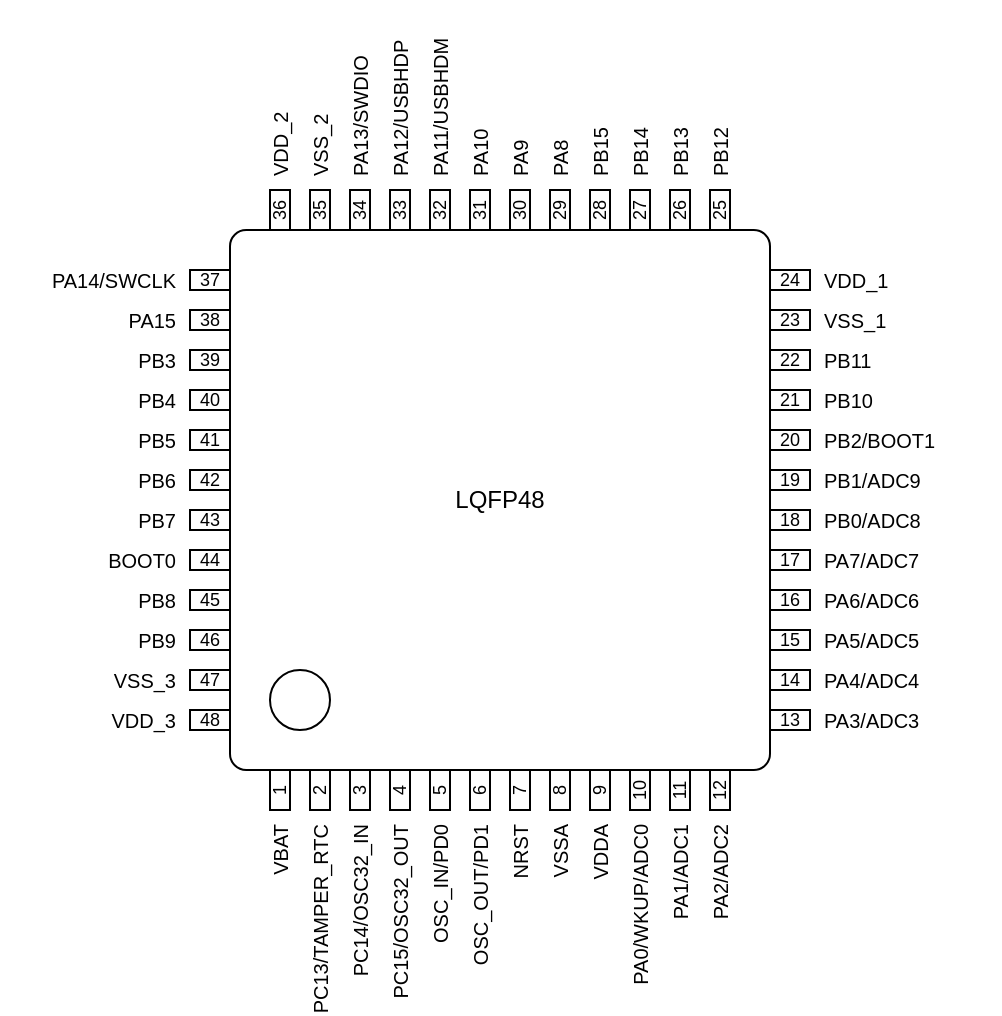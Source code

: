 <mxfile compressed="false" version="16.6.3" type="device">
  <diagram id="V7kmkY9NSwHtBkVhqWT6" name="Page-1">
    <mxGraphModel dx="868" dy="840" grid="1" gridSize="10" guides="1" tooltips="1" connect="1" arrows="1" fold="1" page="0" pageScale="1" pageWidth="850" pageHeight="1100" math="0" shadow="0">
      <root>
        <mxCell id="0" />
        <mxCell id="1" parent="0" />
        <mxCell id="TCcXrP6zRpi_xGmwIZ3W-1" value="LQFP48" style="rounded=1;whiteSpace=wrap;html=1;arcSize=3;fontStyle=0;fontFamily=Arial;" vertex="1" parent="1">
          <mxGeometry x="320" y="110" width="270" height="270" as="geometry" />
        </mxCell>
        <mxCell id="TCcXrP6zRpi_xGmwIZ3W-4" value="37" style="rounded=0;whiteSpace=wrap;html=1;verticalAlign=middle;fontSize=9;fontStyle=0;fontFamily=Arial;" vertex="1" parent="1">
          <mxGeometry x="300" y="130" width="20" height="10" as="geometry" />
        </mxCell>
        <mxCell id="TCcXrP6zRpi_xGmwIZ3W-5" value="38" style="rounded=0;whiteSpace=wrap;html=1;verticalAlign=middle;fontSize=9;fontStyle=0;fontFamily=Arial;" vertex="1" parent="1">
          <mxGeometry x="300" y="150" width="20" height="10" as="geometry" />
        </mxCell>
        <mxCell id="TCcXrP6zRpi_xGmwIZ3W-6" value="39" style="rounded=0;whiteSpace=wrap;html=1;verticalAlign=middle;fontSize=9;fontStyle=0;fontFamily=Arial;" vertex="1" parent="1">
          <mxGeometry x="300" y="170" width="20" height="10" as="geometry" />
        </mxCell>
        <mxCell id="TCcXrP6zRpi_xGmwIZ3W-7" value="40" style="rounded=0;whiteSpace=wrap;html=1;verticalAlign=middle;fontSize=9;fontStyle=0;fontFamily=Arial;" vertex="1" parent="1">
          <mxGeometry x="300" y="190" width="20" height="10" as="geometry" />
        </mxCell>
        <mxCell id="TCcXrP6zRpi_xGmwIZ3W-8" value="41" style="rounded=0;whiteSpace=wrap;html=1;verticalAlign=middle;fontSize=9;fontStyle=0;fontFamily=Arial;" vertex="1" parent="1">
          <mxGeometry x="300" y="210" width="20" height="10" as="geometry" />
        </mxCell>
        <mxCell id="TCcXrP6zRpi_xGmwIZ3W-9" value="42" style="rounded=0;whiteSpace=wrap;html=1;verticalAlign=middle;fontSize=9;fontStyle=0;fontFamily=Arial;" vertex="1" parent="1">
          <mxGeometry x="300" y="230" width="20" height="10" as="geometry" />
        </mxCell>
        <mxCell id="TCcXrP6zRpi_xGmwIZ3W-10" value="43" style="rounded=0;whiteSpace=wrap;html=1;verticalAlign=middle;fontSize=9;fontStyle=0;fontFamily=Arial;" vertex="1" parent="1">
          <mxGeometry x="300" y="250" width="20" height="10" as="geometry" />
        </mxCell>
        <mxCell id="TCcXrP6zRpi_xGmwIZ3W-11" value="44" style="rounded=0;whiteSpace=wrap;html=1;verticalAlign=middle;fontSize=9;fontStyle=0;fontFamily=Arial;" vertex="1" parent="1">
          <mxGeometry x="300" y="270" width="20" height="10" as="geometry" />
        </mxCell>
        <mxCell id="TCcXrP6zRpi_xGmwIZ3W-12" value="45" style="rounded=0;whiteSpace=wrap;html=1;verticalAlign=middle;fontSize=9;fontStyle=0;fontFamily=Arial;" vertex="1" parent="1">
          <mxGeometry x="300" y="290" width="20" height="10" as="geometry" />
        </mxCell>
        <mxCell id="TCcXrP6zRpi_xGmwIZ3W-13" value="46" style="rounded=0;whiteSpace=wrap;html=1;verticalAlign=middle;fontSize=9;fontStyle=0;fontFamily=Arial;" vertex="1" parent="1">
          <mxGeometry x="300" y="310" width="20" height="10" as="geometry" />
        </mxCell>
        <mxCell id="TCcXrP6zRpi_xGmwIZ3W-14" value="47" style="rounded=0;whiteSpace=wrap;html=1;verticalAlign=middle;fontSize=9;fontStyle=0;fontFamily=Arial;" vertex="1" parent="1">
          <mxGeometry x="300" y="330" width="20" height="10" as="geometry" />
        </mxCell>
        <mxCell id="TCcXrP6zRpi_xGmwIZ3W-15" value="48" style="rounded=0;whiteSpace=wrap;html=1;verticalAlign=middle;fontSize=9;fontStyle=0;fontFamily=Arial;" vertex="1" parent="1">
          <mxGeometry x="300" y="350" width="20" height="10" as="geometry" />
        </mxCell>
        <mxCell id="TCcXrP6zRpi_xGmwIZ3W-16" value="" style="ellipse;whiteSpace=wrap;html=1;fontSize=9;fontStyle=0;fontFamily=Arial;" vertex="1" parent="1">
          <mxGeometry x="340" y="330" width="30" height="30" as="geometry" />
        </mxCell>
        <mxCell id="TCcXrP6zRpi_xGmwIZ3W-17" value="24" style="rounded=0;whiteSpace=wrap;html=1;verticalAlign=middle;fontSize=9;fontStyle=0;fontFamily=Arial;" vertex="1" parent="1">
          <mxGeometry x="590" y="130" width="20" height="10" as="geometry" />
        </mxCell>
        <mxCell id="TCcXrP6zRpi_xGmwIZ3W-18" value="23" style="rounded=0;whiteSpace=wrap;html=1;verticalAlign=middle;fontSize=9;fontStyle=0;fontFamily=Arial;" vertex="1" parent="1">
          <mxGeometry x="590" y="150" width="20" height="10" as="geometry" />
        </mxCell>
        <mxCell id="TCcXrP6zRpi_xGmwIZ3W-19" value="22" style="rounded=0;whiteSpace=wrap;html=1;verticalAlign=middle;fontSize=9;fontStyle=0;fontFamily=Arial;" vertex="1" parent="1">
          <mxGeometry x="590" y="170" width="20" height="10" as="geometry" />
        </mxCell>
        <mxCell id="TCcXrP6zRpi_xGmwIZ3W-20" value="21" style="rounded=0;whiteSpace=wrap;html=1;verticalAlign=middle;fontSize=9;fontStyle=0;fontFamily=Arial;" vertex="1" parent="1">
          <mxGeometry x="590" y="190" width="20" height="10" as="geometry" />
        </mxCell>
        <mxCell id="TCcXrP6zRpi_xGmwIZ3W-21" value="20" style="rounded=0;whiteSpace=wrap;html=1;verticalAlign=middle;fontSize=9;fontStyle=0;fontFamily=Arial;" vertex="1" parent="1">
          <mxGeometry x="590" y="210" width="20" height="10" as="geometry" />
        </mxCell>
        <mxCell id="TCcXrP6zRpi_xGmwIZ3W-22" value="19" style="rounded=0;whiteSpace=wrap;html=1;verticalAlign=middle;fontSize=9;fontStyle=0;fontFamily=Arial;" vertex="1" parent="1">
          <mxGeometry x="590" y="230" width="20" height="10" as="geometry" />
        </mxCell>
        <mxCell id="TCcXrP6zRpi_xGmwIZ3W-23" value="18" style="rounded=0;whiteSpace=wrap;html=1;verticalAlign=middle;fontSize=9;fontStyle=0;fontFamily=Arial;" vertex="1" parent="1">
          <mxGeometry x="590" y="250" width="20" height="10" as="geometry" />
        </mxCell>
        <mxCell id="TCcXrP6zRpi_xGmwIZ3W-24" value="17" style="rounded=0;whiteSpace=wrap;html=1;verticalAlign=middle;fontSize=9;fontStyle=0;fontFamily=Arial;" vertex="1" parent="1">
          <mxGeometry x="590" y="270" width="20" height="10" as="geometry" />
        </mxCell>
        <mxCell id="TCcXrP6zRpi_xGmwIZ3W-25" value="16" style="rounded=0;whiteSpace=wrap;html=1;verticalAlign=middle;fontSize=9;fontStyle=0;fontFamily=Arial;" vertex="1" parent="1">
          <mxGeometry x="590" y="290" width="20" height="10" as="geometry" />
        </mxCell>
        <mxCell id="TCcXrP6zRpi_xGmwIZ3W-26" value="15" style="rounded=0;whiteSpace=wrap;html=1;verticalAlign=middle;fontSize=9;fontStyle=0;fontFamily=Arial;" vertex="1" parent="1">
          <mxGeometry x="590" y="310" width="20" height="10" as="geometry" />
        </mxCell>
        <mxCell id="TCcXrP6zRpi_xGmwIZ3W-27" value="14" style="rounded=0;whiteSpace=wrap;html=1;verticalAlign=middle;fontSize=9;fontStyle=0;fontFamily=Arial;" vertex="1" parent="1">
          <mxGeometry x="590" y="330" width="20" height="10" as="geometry" />
        </mxCell>
        <mxCell id="TCcXrP6zRpi_xGmwIZ3W-28" value="13" style="rounded=0;whiteSpace=wrap;html=1;verticalAlign=middle;fontSize=9;fontStyle=0;fontFamily=Arial;" vertex="1" parent="1">
          <mxGeometry x="590" y="350" width="20" height="10" as="geometry" />
        </mxCell>
        <mxCell id="TCcXrP6zRpi_xGmwIZ3W-31" value="1" style="rounded=0;whiteSpace=wrap;html=1;fontSize=9;horizontal=0;fillColor=none;fontStyle=0;fontFamily=Arial;" vertex="1" parent="1">
          <mxGeometry x="340" y="380" width="10" height="20" as="geometry" />
        </mxCell>
        <mxCell id="TCcXrP6zRpi_xGmwIZ3W-32" value="2" style="rounded=0;whiteSpace=wrap;html=1;fontSize=9;horizontal=0;gradientColor=none;fontStyle=0;fontFamily=Arial;" vertex="1" parent="1">
          <mxGeometry x="360" y="380" width="10" height="20" as="geometry" />
        </mxCell>
        <mxCell id="TCcXrP6zRpi_xGmwIZ3W-33" value="3" style="rounded=0;whiteSpace=wrap;html=1;fontSize=9;horizontal=0;fontStyle=0;fontFamily=Arial;" vertex="1" parent="1">
          <mxGeometry x="380" y="380" width="10" height="20" as="geometry" />
        </mxCell>
        <mxCell id="TCcXrP6zRpi_xGmwIZ3W-34" value="4" style="rounded=0;whiteSpace=wrap;html=1;fontSize=9;horizontal=0;fontStyle=0;fontFamily=Arial;" vertex="1" parent="1">
          <mxGeometry x="400" y="380" width="10" height="20" as="geometry" />
        </mxCell>
        <mxCell id="TCcXrP6zRpi_xGmwIZ3W-35" value="5" style="rounded=0;whiteSpace=wrap;html=1;fontSize=9;horizontal=0;fontStyle=0;fontFamily=Arial;" vertex="1" parent="1">
          <mxGeometry x="420" y="380" width="10" height="20" as="geometry" />
        </mxCell>
        <mxCell id="TCcXrP6zRpi_xGmwIZ3W-36" value="6" style="rounded=0;whiteSpace=wrap;html=1;fontSize=9;horizontal=0;fontStyle=0;fontFamily=Arial;" vertex="1" parent="1">
          <mxGeometry x="440" y="380" width="10" height="20" as="geometry" />
        </mxCell>
        <mxCell id="TCcXrP6zRpi_xGmwIZ3W-37" value="7" style="rounded=0;whiteSpace=wrap;html=1;fontSize=9;horizontal=0;fontStyle=0;fontFamily=Arial;" vertex="1" parent="1">
          <mxGeometry x="460" y="380" width="10" height="20" as="geometry" />
        </mxCell>
        <mxCell id="TCcXrP6zRpi_xGmwIZ3W-38" value="8" style="rounded=0;whiteSpace=wrap;html=1;fontSize=9;horizontal=0;fontStyle=0;fontFamily=Arial;" vertex="1" parent="1">
          <mxGeometry x="480" y="380" width="10" height="20" as="geometry" />
        </mxCell>
        <mxCell id="TCcXrP6zRpi_xGmwIZ3W-39" value="9" style="rounded=0;whiteSpace=wrap;html=1;fontSize=9;horizontal=0;fontStyle=0;fontFamily=Arial;" vertex="1" parent="1">
          <mxGeometry x="500" y="380" width="10" height="20" as="geometry" />
        </mxCell>
        <mxCell id="TCcXrP6zRpi_xGmwIZ3W-40" value="10" style="rounded=0;whiteSpace=wrap;html=1;fontSize=9;horizontal=0;fontStyle=0;fontFamily=Arial;" vertex="1" parent="1">
          <mxGeometry x="520" y="380" width="10" height="20" as="geometry" />
        </mxCell>
        <mxCell id="TCcXrP6zRpi_xGmwIZ3W-41" value="11" style="rounded=0;whiteSpace=wrap;html=1;fontSize=9;horizontal=0;fontStyle=0;fontFamily=Arial;" vertex="1" parent="1">
          <mxGeometry x="540" y="380" width="10" height="20" as="geometry" />
        </mxCell>
        <mxCell id="TCcXrP6zRpi_xGmwIZ3W-42" value="12" style="rounded=0;whiteSpace=wrap;html=1;fontSize=9;horizontal=0;fontStyle=0;fontFamily=Arial;" vertex="1" parent="1">
          <mxGeometry x="560" y="380" width="10" height="20" as="geometry" />
        </mxCell>
        <mxCell id="TCcXrP6zRpi_xGmwIZ3W-45" value="36" style="rounded=0;whiteSpace=wrap;html=1;fontSize=9;horizontal=0;fontStyle=0;fontFamily=Arial;" vertex="1" parent="1">
          <mxGeometry x="340" y="90" width="10" height="20" as="geometry" />
        </mxCell>
        <mxCell id="TCcXrP6zRpi_xGmwIZ3W-46" value="35" style="rounded=0;whiteSpace=wrap;html=1;fontSize=9;horizontal=0;fontStyle=0;fontFamily=Arial;" vertex="1" parent="1">
          <mxGeometry x="360" y="90" width="10" height="20" as="geometry" />
        </mxCell>
        <mxCell id="TCcXrP6zRpi_xGmwIZ3W-47" value="34" style="rounded=0;whiteSpace=wrap;html=1;fontSize=9;horizontal=0;fontStyle=0;fontFamily=Arial;" vertex="1" parent="1">
          <mxGeometry x="380" y="90" width="10" height="20" as="geometry" />
        </mxCell>
        <mxCell id="TCcXrP6zRpi_xGmwIZ3W-48" value="33" style="rounded=0;whiteSpace=wrap;html=1;fontSize=9;horizontal=0;fontStyle=0;fontFamily=Arial;" vertex="1" parent="1">
          <mxGeometry x="400" y="90" width="10" height="20" as="geometry" />
        </mxCell>
        <mxCell id="TCcXrP6zRpi_xGmwIZ3W-49" value="32" style="rounded=0;whiteSpace=wrap;html=1;fontSize=9;horizontal=0;fontStyle=0;fontFamily=Arial;" vertex="1" parent="1">
          <mxGeometry x="420" y="90" width="10" height="20" as="geometry" />
        </mxCell>
        <mxCell id="TCcXrP6zRpi_xGmwIZ3W-50" value="31" style="rounded=0;whiteSpace=wrap;html=1;fontSize=9;horizontal=0;fontStyle=0;fontFamily=Arial;" vertex="1" parent="1">
          <mxGeometry x="440" y="90" width="10" height="20" as="geometry" />
        </mxCell>
        <mxCell id="TCcXrP6zRpi_xGmwIZ3W-51" value="30" style="rounded=0;whiteSpace=wrap;html=1;fontSize=9;horizontal=0;fontStyle=0;fontFamily=Arial;" vertex="1" parent="1">
          <mxGeometry x="460" y="90" width="10" height="20" as="geometry" />
        </mxCell>
        <mxCell id="TCcXrP6zRpi_xGmwIZ3W-52" value="29" style="rounded=0;whiteSpace=wrap;html=1;fontSize=9;horizontal=0;fontStyle=0;fontFamily=Arial;" vertex="1" parent="1">
          <mxGeometry x="480" y="90" width="10" height="20" as="geometry" />
        </mxCell>
        <mxCell id="TCcXrP6zRpi_xGmwIZ3W-53" value="28" style="rounded=0;whiteSpace=wrap;html=1;fontSize=9;horizontal=0;fontStyle=0;fontFamily=Arial;" vertex="1" parent="1">
          <mxGeometry x="500" y="90" width="10" height="20" as="geometry" />
        </mxCell>
        <mxCell id="TCcXrP6zRpi_xGmwIZ3W-54" value="27" style="rounded=0;whiteSpace=wrap;html=1;fontSize=9;horizontal=0;fontStyle=0;fontFamily=Arial;" vertex="1" parent="1">
          <mxGeometry x="520" y="90" width="10" height="20" as="geometry" />
        </mxCell>
        <mxCell id="TCcXrP6zRpi_xGmwIZ3W-55" value="26" style="rounded=0;whiteSpace=wrap;html=1;fontSize=9;horizontal=0;fontStyle=0;fontFamily=Arial;" vertex="1" parent="1">
          <mxGeometry x="540" y="90" width="10" height="20" as="geometry" />
        </mxCell>
        <mxCell id="TCcXrP6zRpi_xGmwIZ3W-56" value="25" style="rounded=0;whiteSpace=wrap;html=1;fontSize=9;horizontal=0;fontStyle=0;fontFamily=Arial;" vertex="1" parent="1">
          <mxGeometry x="560" y="90" width="10" height="20" as="geometry" />
        </mxCell>
        <mxCell id="TCcXrP6zRpi_xGmwIZ3W-83" value="PC13/TAMPER_RTC" style="text;html=1;strokeColor=none;fillColor=none;align=right;verticalAlign=middle;whiteSpace=wrap;rounded=0;labelBackgroundColor=none;fontSize=10;rotation=-90;fontStyle=0;fontFamily=Arial;" vertex="1" parent="1">
          <mxGeometry x="320" y="440" width="90" height="20" as="geometry" />
        </mxCell>
        <mxCell id="TCcXrP6zRpi_xGmwIZ3W-84" value="PC15/OSC32_OUT" style="text;html=1;strokeColor=none;fillColor=none;align=right;verticalAlign=middle;whiteSpace=wrap;rounded=0;labelBackgroundColor=none;fontSize=10;rotation=-90;fontStyle=0;fontFamily=Arial;" vertex="1" parent="1">
          <mxGeometry x="360" y="440" width="90" height="20" as="geometry" />
        </mxCell>
        <mxCell id="TCcXrP6zRpi_xGmwIZ3W-85" value="OSC_IN/PD0" style="text;html=1;strokeColor=none;fillColor=none;align=right;verticalAlign=middle;whiteSpace=wrap;rounded=0;labelBackgroundColor=none;fontSize=10;rotation=-90;fontStyle=0;fontFamily=Arial;" vertex="1" parent="1">
          <mxGeometry x="380" y="440" width="90" height="20" as="geometry" />
        </mxCell>
        <mxCell id="TCcXrP6zRpi_xGmwIZ3W-87" value="PC14/OSC32_IN" style="text;html=1;strokeColor=none;fillColor=none;align=right;verticalAlign=middle;whiteSpace=wrap;rounded=0;labelBackgroundColor=none;fontSize=10;rotation=-90;fontStyle=0;fontFamily=Arial;" vertex="1" parent="1">
          <mxGeometry x="340" y="440" width="90" height="20" as="geometry" />
        </mxCell>
        <mxCell id="TCcXrP6zRpi_xGmwIZ3W-88" value="VBAT" style="text;html=1;strokeColor=none;fillColor=none;align=right;verticalAlign=middle;whiteSpace=wrap;rounded=0;labelBackgroundColor=none;fontSize=10;rotation=-90;fontStyle=0;fontFamily=Arial;" vertex="1" parent="1">
          <mxGeometry x="300" y="440" width="90" height="20" as="geometry" />
        </mxCell>
        <mxCell id="TCcXrP6zRpi_xGmwIZ3W-89" value="OSC_OUT/PD1" style="text;html=1;strokeColor=none;fillColor=none;align=right;verticalAlign=middle;whiteSpace=wrap;rounded=0;labelBackgroundColor=none;fontSize=10;rotation=-90;fontStyle=0;fontFamily=Arial;" vertex="1" parent="1">
          <mxGeometry x="400" y="440" width="90" height="20" as="geometry" />
        </mxCell>
        <mxCell id="TCcXrP6zRpi_xGmwIZ3W-90" value="NRST" style="text;html=1;strokeColor=none;fillColor=none;align=right;verticalAlign=middle;whiteSpace=wrap;rounded=0;labelBackgroundColor=none;fontSize=10;rotation=-90;fontStyle=0;fontFamily=Arial;" vertex="1" parent="1">
          <mxGeometry x="420" y="440" width="90" height="20" as="geometry" />
        </mxCell>
        <mxCell id="TCcXrP6zRpi_xGmwIZ3W-91" value="VSSA" style="text;html=1;strokeColor=none;fillColor=none;align=right;verticalAlign=middle;whiteSpace=wrap;rounded=0;labelBackgroundColor=none;fontSize=10;rotation=-90;fontStyle=0;fontFamily=Arial;" vertex="1" parent="1">
          <mxGeometry x="440" y="440" width="90" height="20" as="geometry" />
        </mxCell>
        <mxCell id="TCcXrP6zRpi_xGmwIZ3W-92" value="VDDA" style="text;html=1;strokeColor=none;fillColor=none;align=right;verticalAlign=middle;whiteSpace=wrap;rounded=0;labelBackgroundColor=none;fontSize=10;rotation=-90;fontStyle=0;fontFamily=Arial;" vertex="1" parent="1">
          <mxGeometry x="460" y="440" width="90" height="20" as="geometry" />
        </mxCell>
        <mxCell id="TCcXrP6zRpi_xGmwIZ3W-93" value="PA0/WKUP/ADC0" style="text;html=1;strokeColor=none;fillColor=none;align=right;verticalAlign=middle;whiteSpace=wrap;rounded=0;labelBackgroundColor=none;fontSize=10;rotation=-90;fontStyle=0;fontFamily=Arial;" vertex="1" parent="1">
          <mxGeometry x="480" y="440" width="90" height="20" as="geometry" />
        </mxCell>
        <mxCell id="TCcXrP6zRpi_xGmwIZ3W-94" value="PA1/ADC1" style="text;html=1;strokeColor=none;fillColor=none;align=right;verticalAlign=middle;whiteSpace=wrap;rounded=0;labelBackgroundColor=none;fontSize=10;rotation=-90;fontStyle=0;fontFamily=Arial;" vertex="1" parent="1">
          <mxGeometry x="500" y="440" width="90" height="20" as="geometry" />
        </mxCell>
        <mxCell id="TCcXrP6zRpi_xGmwIZ3W-95" value="PB12" style="text;html=1;strokeColor=none;fillColor=none;align=left;verticalAlign=middle;whiteSpace=wrap;rounded=0;labelBackgroundColor=none;fontSize=10;rotation=-90;fontStyle=0;fontFamily=Arial;" vertex="1" parent="1">
          <mxGeometry x="520" y="30" width="90" height="20" as="geometry" />
        </mxCell>
        <mxCell id="TCcXrP6zRpi_xGmwIZ3W-97" value="PA4/ADC4" style="text;html=1;strokeColor=none;fillColor=none;align=left;verticalAlign=middle;whiteSpace=wrap;rounded=0;labelBackgroundColor=none;fontSize=10;rotation=0;fontStyle=0;fontFamily=Arial;" vertex="1" parent="1">
          <mxGeometry x="615" y="325" width="90" height="20" as="geometry" />
        </mxCell>
        <mxCell id="TCcXrP6zRpi_xGmwIZ3W-99" value="PA3/ADC3" style="text;html=1;strokeColor=none;fillColor=none;align=left;verticalAlign=middle;whiteSpace=wrap;rounded=0;labelBackgroundColor=none;fontSize=10;rotation=0;fontStyle=0;fontFamily=Arial;" vertex="1" parent="1">
          <mxGeometry x="615" y="345" width="90" height="20" as="geometry" />
        </mxCell>
        <mxCell id="TCcXrP6zRpi_xGmwIZ3W-100" value="PA5/ADC5" style="text;html=1;strokeColor=none;fillColor=none;align=left;verticalAlign=middle;whiteSpace=wrap;rounded=0;labelBackgroundColor=none;fontSize=10;rotation=0;fontStyle=0;fontFamily=Arial;" vertex="1" parent="1">
          <mxGeometry x="615" y="305" width="90" height="20" as="geometry" />
        </mxCell>
        <mxCell id="TCcXrP6zRpi_xGmwIZ3W-101" value="PA6/ADC6" style="text;html=1;strokeColor=none;fillColor=none;align=left;verticalAlign=middle;whiteSpace=wrap;rounded=0;labelBackgroundColor=none;fontSize=10;rotation=0;fontStyle=0;fontFamily=Arial;" vertex="1" parent="1">
          <mxGeometry x="615" y="285" width="90" height="20" as="geometry" />
        </mxCell>
        <mxCell id="TCcXrP6zRpi_xGmwIZ3W-102" value="PA7/ADC7" style="text;html=1;strokeColor=none;fillColor=none;align=left;verticalAlign=middle;whiteSpace=wrap;rounded=0;labelBackgroundColor=none;fontSize=10;rotation=0;fontStyle=0;fontFamily=Arial;" vertex="1" parent="1">
          <mxGeometry x="615" y="265" width="90" height="20" as="geometry" />
        </mxCell>
        <mxCell id="TCcXrP6zRpi_xGmwIZ3W-103" value="PB0/ADC8" style="text;html=1;strokeColor=none;fillColor=none;align=left;verticalAlign=middle;whiteSpace=wrap;rounded=0;labelBackgroundColor=none;fontSize=10;rotation=0;fontStyle=0;fontFamily=Arial;" vertex="1" parent="1">
          <mxGeometry x="615" y="245" width="90" height="20" as="geometry" />
        </mxCell>
        <mxCell id="TCcXrP6zRpi_xGmwIZ3W-104" value="PB1/ADC9" style="text;html=1;strokeColor=none;fillColor=none;align=left;verticalAlign=middle;whiteSpace=wrap;rounded=0;labelBackgroundColor=none;fontSize=10;rotation=0;fontStyle=0;fontFamily=Arial;" vertex="1" parent="1">
          <mxGeometry x="615" y="225" width="90" height="20" as="geometry" />
        </mxCell>
        <mxCell id="TCcXrP6zRpi_xGmwIZ3W-105" value="PB2/BOOT1" style="text;html=1;strokeColor=none;fillColor=none;align=left;verticalAlign=middle;whiteSpace=wrap;rounded=0;labelBackgroundColor=none;fontSize=10;rotation=0;fontStyle=0;fontFamily=Arial;" vertex="1" parent="1">
          <mxGeometry x="615" y="205" width="90" height="20" as="geometry" />
        </mxCell>
        <mxCell id="TCcXrP6zRpi_xGmwIZ3W-107" value="&lt;div style=&quot;font-size: 10px;&quot;&gt;PB10&lt;/div&gt;" style="text;html=1;strokeColor=none;fillColor=none;align=left;verticalAlign=middle;whiteSpace=wrap;rounded=0;labelBackgroundColor=none;fontSize=10;rotation=0;fontStyle=0;fontFamily=Arial;" vertex="1" parent="1">
          <mxGeometry x="615" y="185" width="90" height="20" as="geometry" />
        </mxCell>
        <mxCell id="TCcXrP6zRpi_xGmwIZ3W-108" value="PB11" style="text;html=1;strokeColor=none;fillColor=none;align=left;verticalAlign=middle;whiteSpace=wrap;rounded=0;labelBackgroundColor=none;fontSize=10;rotation=0;fontStyle=0;fontFamily=Arial;" vertex="1" parent="1">
          <mxGeometry x="615" y="165" width="90" height="20" as="geometry" />
        </mxCell>
        <mxCell id="TCcXrP6zRpi_xGmwIZ3W-109" value="VSS_1" style="text;html=1;strokeColor=none;fillColor=none;align=left;verticalAlign=middle;whiteSpace=wrap;rounded=0;labelBackgroundColor=none;fontSize=10;rotation=0;fontStyle=0;fontFamily=Arial;" vertex="1" parent="1">
          <mxGeometry x="615" y="145" width="90" height="20" as="geometry" />
        </mxCell>
        <mxCell id="TCcXrP6zRpi_xGmwIZ3W-110" value="VDD_1" style="text;html=1;strokeColor=none;fillColor=none;align=left;verticalAlign=middle;whiteSpace=wrap;rounded=0;labelBackgroundColor=none;fontSize=10;rotation=0;fontStyle=0;fontFamily=Arial;" vertex="1" parent="1">
          <mxGeometry x="615" y="125" width="90" height="20" as="geometry" />
        </mxCell>
        <mxCell id="TCcXrP6zRpi_xGmwIZ3W-111" value="PA2/ADC2" style="text;html=1;strokeColor=none;fillColor=none;align=right;verticalAlign=middle;whiteSpace=wrap;rounded=0;labelBackgroundColor=none;fontSize=10;rotation=-90;fontStyle=0;fontFamily=Arial;" vertex="1" parent="1">
          <mxGeometry x="520" y="440" width="90" height="20" as="geometry" />
        </mxCell>
        <mxCell id="TCcXrP6zRpi_xGmwIZ3W-112" value="PB13" style="text;html=1;strokeColor=none;fillColor=none;align=left;verticalAlign=middle;whiteSpace=wrap;rounded=0;labelBackgroundColor=none;fontSize=10;rotation=-90;fontStyle=0;fontFamily=Arial;" vertex="1" parent="1">
          <mxGeometry x="500" y="30" width="90" height="20" as="geometry" />
        </mxCell>
        <mxCell id="TCcXrP6zRpi_xGmwIZ3W-113" value="PB14" style="text;html=1;strokeColor=none;fillColor=none;align=left;verticalAlign=middle;whiteSpace=wrap;rounded=0;labelBackgroundColor=none;fontSize=10;rotation=-90;fontStyle=0;fontFamily=Arial;" vertex="1" parent="1">
          <mxGeometry x="480" y="30" width="90" height="20" as="geometry" />
        </mxCell>
        <mxCell id="TCcXrP6zRpi_xGmwIZ3W-114" value="PB15" style="text;html=1;strokeColor=none;fillColor=none;align=left;verticalAlign=middle;whiteSpace=wrap;rounded=0;labelBackgroundColor=none;fontSize=10;rotation=-90;fontStyle=0;fontFamily=Arial;" vertex="1" parent="1">
          <mxGeometry x="460" y="30" width="90" height="20" as="geometry" />
        </mxCell>
        <mxCell id="TCcXrP6zRpi_xGmwIZ3W-115" value="PA8" style="text;html=1;strokeColor=none;fillColor=none;align=left;verticalAlign=middle;whiteSpace=wrap;rounded=0;labelBackgroundColor=none;fontSize=10;rotation=-90;fontStyle=0;fontFamily=Arial;" vertex="1" parent="1">
          <mxGeometry x="440" y="30" width="90" height="20" as="geometry" />
        </mxCell>
        <mxCell id="TCcXrP6zRpi_xGmwIZ3W-116" value="PA9" style="text;html=1;strokeColor=none;fillColor=none;align=left;verticalAlign=middle;whiteSpace=wrap;rounded=0;labelBackgroundColor=none;fontSize=10;rotation=-90;fontStyle=0;fontFamily=Arial;" vertex="1" parent="1">
          <mxGeometry x="420" y="30" width="90" height="20" as="geometry" />
        </mxCell>
        <mxCell id="TCcXrP6zRpi_xGmwIZ3W-117" value="PA10" style="text;html=1;strokeColor=none;fillColor=none;align=left;verticalAlign=middle;whiteSpace=wrap;rounded=0;labelBackgroundColor=none;fontSize=10;rotation=-90;fontStyle=0;fontFamily=Arial;" vertex="1" parent="1">
          <mxGeometry x="400" y="30" width="90" height="20" as="geometry" />
        </mxCell>
        <mxCell id="TCcXrP6zRpi_xGmwIZ3W-118" value="PA11/USBHDM" style="text;html=1;strokeColor=none;fillColor=none;align=left;verticalAlign=middle;whiteSpace=wrap;rounded=0;labelBackgroundColor=none;fontSize=10;rotation=-90;fontStyle=0;fontFamily=Arial;" vertex="1" parent="1">
          <mxGeometry x="380" y="30" width="90" height="20" as="geometry" />
        </mxCell>
        <mxCell id="TCcXrP6zRpi_xGmwIZ3W-119" value="PA12/USBHDP" style="text;html=1;strokeColor=none;fillColor=none;align=left;verticalAlign=middle;whiteSpace=wrap;rounded=0;labelBackgroundColor=none;fontSize=10;rotation=-90;fontStyle=0;fontFamily=Arial;" vertex="1" parent="1">
          <mxGeometry x="360" y="30" width="90" height="20" as="geometry" />
        </mxCell>
        <mxCell id="TCcXrP6zRpi_xGmwIZ3W-120" value="PA13/SWDIO" style="text;html=1;strokeColor=none;fillColor=none;align=left;verticalAlign=middle;whiteSpace=wrap;rounded=0;labelBackgroundColor=none;fontSize=10;rotation=-90;fontStyle=0;fontFamily=Arial;" vertex="1" parent="1">
          <mxGeometry x="340" y="30" width="90" height="20" as="geometry" />
        </mxCell>
        <mxCell id="TCcXrP6zRpi_xGmwIZ3W-123" value="VSS_2" style="text;html=1;strokeColor=none;fillColor=none;align=left;verticalAlign=middle;whiteSpace=wrap;rounded=0;labelBackgroundColor=none;fontSize=10;rotation=-90;fontStyle=0;fontFamily=Arial;" vertex="1" parent="1">
          <mxGeometry x="320" y="30" width="90" height="20" as="geometry" />
        </mxCell>
        <mxCell id="TCcXrP6zRpi_xGmwIZ3W-124" value="VDD_2" style="text;html=1;strokeColor=none;fillColor=none;align=left;verticalAlign=middle;whiteSpace=wrap;rounded=0;labelBackgroundColor=none;fontSize=10;rotation=-90;fontStyle=0;fontFamily=Arial;" vertex="1" parent="1">
          <mxGeometry x="300" y="30" width="90" height="20" as="geometry" />
        </mxCell>
        <mxCell id="TCcXrP6zRpi_xGmwIZ3W-125" value="PA14/SWCLK" style="text;html=1;strokeColor=none;fillColor=none;align=right;verticalAlign=middle;whiteSpace=wrap;rounded=0;labelBackgroundColor=none;fontSize=10;rotation=0;fontStyle=0;fontFamily=Arial;" vertex="1" parent="1">
          <mxGeometry x="205" y="125" width="90" height="20" as="geometry" />
        </mxCell>
        <mxCell id="TCcXrP6zRpi_xGmwIZ3W-126" value="PA15" style="text;html=1;strokeColor=none;fillColor=none;align=right;verticalAlign=middle;whiteSpace=wrap;rounded=0;labelBackgroundColor=none;fontSize=10;rotation=0;fontStyle=0;fontFamily=Arial;" vertex="1" parent="1">
          <mxGeometry x="205" y="145" width="90" height="20" as="geometry" />
        </mxCell>
        <mxCell id="TCcXrP6zRpi_xGmwIZ3W-127" value="PB3" style="text;html=1;strokeColor=none;fillColor=none;align=right;verticalAlign=middle;whiteSpace=wrap;rounded=0;labelBackgroundColor=none;fontSize=10;rotation=0;fontStyle=0;fontFamily=Arial;" vertex="1" parent="1">
          <mxGeometry x="205" y="165" width="90" height="20" as="geometry" />
        </mxCell>
        <mxCell id="TCcXrP6zRpi_xGmwIZ3W-128" value="PB4" style="text;html=1;strokeColor=none;fillColor=none;align=right;verticalAlign=middle;whiteSpace=wrap;rounded=0;labelBackgroundColor=none;fontSize=10;rotation=0;fontStyle=0;fontFamily=Arial;" vertex="1" parent="1">
          <mxGeometry x="205" y="185" width="90" height="20" as="geometry" />
        </mxCell>
        <mxCell id="TCcXrP6zRpi_xGmwIZ3W-129" value="PB5" style="text;html=1;strokeColor=none;fillColor=none;align=right;verticalAlign=middle;whiteSpace=wrap;rounded=0;labelBackgroundColor=none;fontSize=10;rotation=0;fontStyle=0;fontFamily=Arial;" vertex="1" parent="1">
          <mxGeometry x="205" y="205" width="90" height="20" as="geometry" />
        </mxCell>
        <mxCell id="TCcXrP6zRpi_xGmwIZ3W-130" value="PB6" style="text;html=1;strokeColor=none;fillColor=none;align=right;verticalAlign=middle;whiteSpace=wrap;rounded=0;labelBackgroundColor=none;fontSize=10;rotation=0;fontStyle=0;fontFamily=Arial;" vertex="1" parent="1">
          <mxGeometry x="205" y="225" width="90" height="20" as="geometry" />
        </mxCell>
        <mxCell id="TCcXrP6zRpi_xGmwIZ3W-131" value="PB7" style="text;html=1;strokeColor=none;fillColor=none;align=right;verticalAlign=middle;whiteSpace=wrap;rounded=0;labelBackgroundColor=none;fontSize=10;rotation=0;fontStyle=0;fontFamily=Arial;" vertex="1" parent="1">
          <mxGeometry x="205" y="245" width="90" height="20" as="geometry" />
        </mxCell>
        <mxCell id="TCcXrP6zRpi_xGmwIZ3W-132" value="BOOT0" style="text;html=1;strokeColor=none;fillColor=none;align=right;verticalAlign=middle;whiteSpace=wrap;rounded=0;labelBackgroundColor=none;fontSize=10;rotation=0;fontStyle=0;fontFamily=Arial;" vertex="1" parent="1">
          <mxGeometry x="205" y="265" width="90" height="20" as="geometry" />
        </mxCell>
        <mxCell id="TCcXrP6zRpi_xGmwIZ3W-133" value="PB8" style="text;html=1;strokeColor=none;fillColor=none;align=right;verticalAlign=middle;whiteSpace=wrap;rounded=0;labelBackgroundColor=none;fontSize=10;rotation=0;fontStyle=0;fontFamily=Arial;" vertex="1" parent="1">
          <mxGeometry x="205" y="285" width="90" height="20" as="geometry" />
        </mxCell>
        <mxCell id="TCcXrP6zRpi_xGmwIZ3W-134" value="PB9" style="text;html=1;strokeColor=none;fillColor=none;align=right;verticalAlign=middle;whiteSpace=wrap;rounded=0;labelBackgroundColor=none;fontSize=10;rotation=0;fontStyle=0;fontFamily=Arial;" vertex="1" parent="1">
          <mxGeometry x="205" y="305" width="90" height="20" as="geometry" />
        </mxCell>
        <mxCell id="TCcXrP6zRpi_xGmwIZ3W-135" value="VSS_3" style="text;html=1;strokeColor=none;fillColor=none;align=right;verticalAlign=middle;whiteSpace=wrap;rounded=0;labelBackgroundColor=none;fontSize=10;rotation=0;fontStyle=0;fontFamily=Arial;" vertex="1" parent="1">
          <mxGeometry x="205" y="325" width="90" height="20" as="geometry" />
        </mxCell>
        <mxCell id="TCcXrP6zRpi_xGmwIZ3W-136" value="VDD_3" style="text;html=1;strokeColor=none;fillColor=none;align=right;verticalAlign=middle;whiteSpace=wrap;rounded=0;labelBackgroundColor=none;fontSize=10;rotation=0;fontStyle=0;fontFamily=Arial;" vertex="1" parent="1">
          <mxGeometry x="205" y="345" width="90" height="20" as="geometry" />
        </mxCell>
      </root>
    </mxGraphModel>
  </diagram>
</mxfile>
